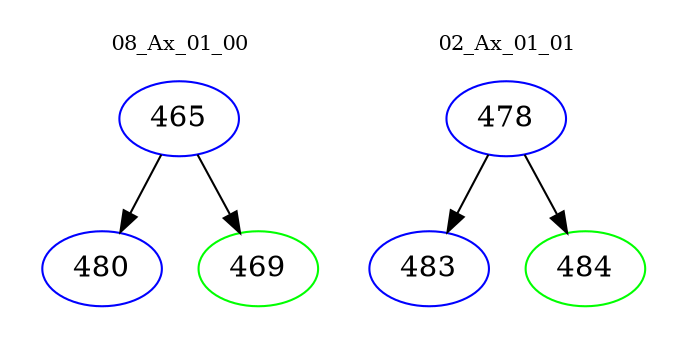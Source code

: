 digraph{
subgraph cluster_0 {
color = white
label = "08_Ax_01_00";
fontsize=10;
T0_465 [label="465", color="blue"]
T0_465 -> T0_480 [color="black"]
T0_480 [label="480", color="blue"]
T0_465 -> T0_469 [color="black"]
T0_469 [label="469", color="green"]
}
subgraph cluster_1 {
color = white
label = "02_Ax_01_01";
fontsize=10;
T1_478 [label="478", color="blue"]
T1_478 -> T1_483 [color="black"]
T1_483 [label="483", color="blue"]
T1_478 -> T1_484 [color="black"]
T1_484 [label="484", color="green"]
}
}
